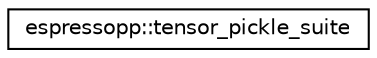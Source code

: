 digraph G
{
  edge [fontname="Helvetica",fontsize="10",labelfontname="Helvetica",labelfontsize="10"];
  node [fontname="Helvetica",fontsize="10",shape=record];
  rankdir="LR";
  Node1 [label="espressopp::tensor_pickle_suite",height=0.2,width=0.4,color="black", fillcolor="white", style="filled",URL="$structespressopp_1_1tensor__pickle__suite.html"];
}

